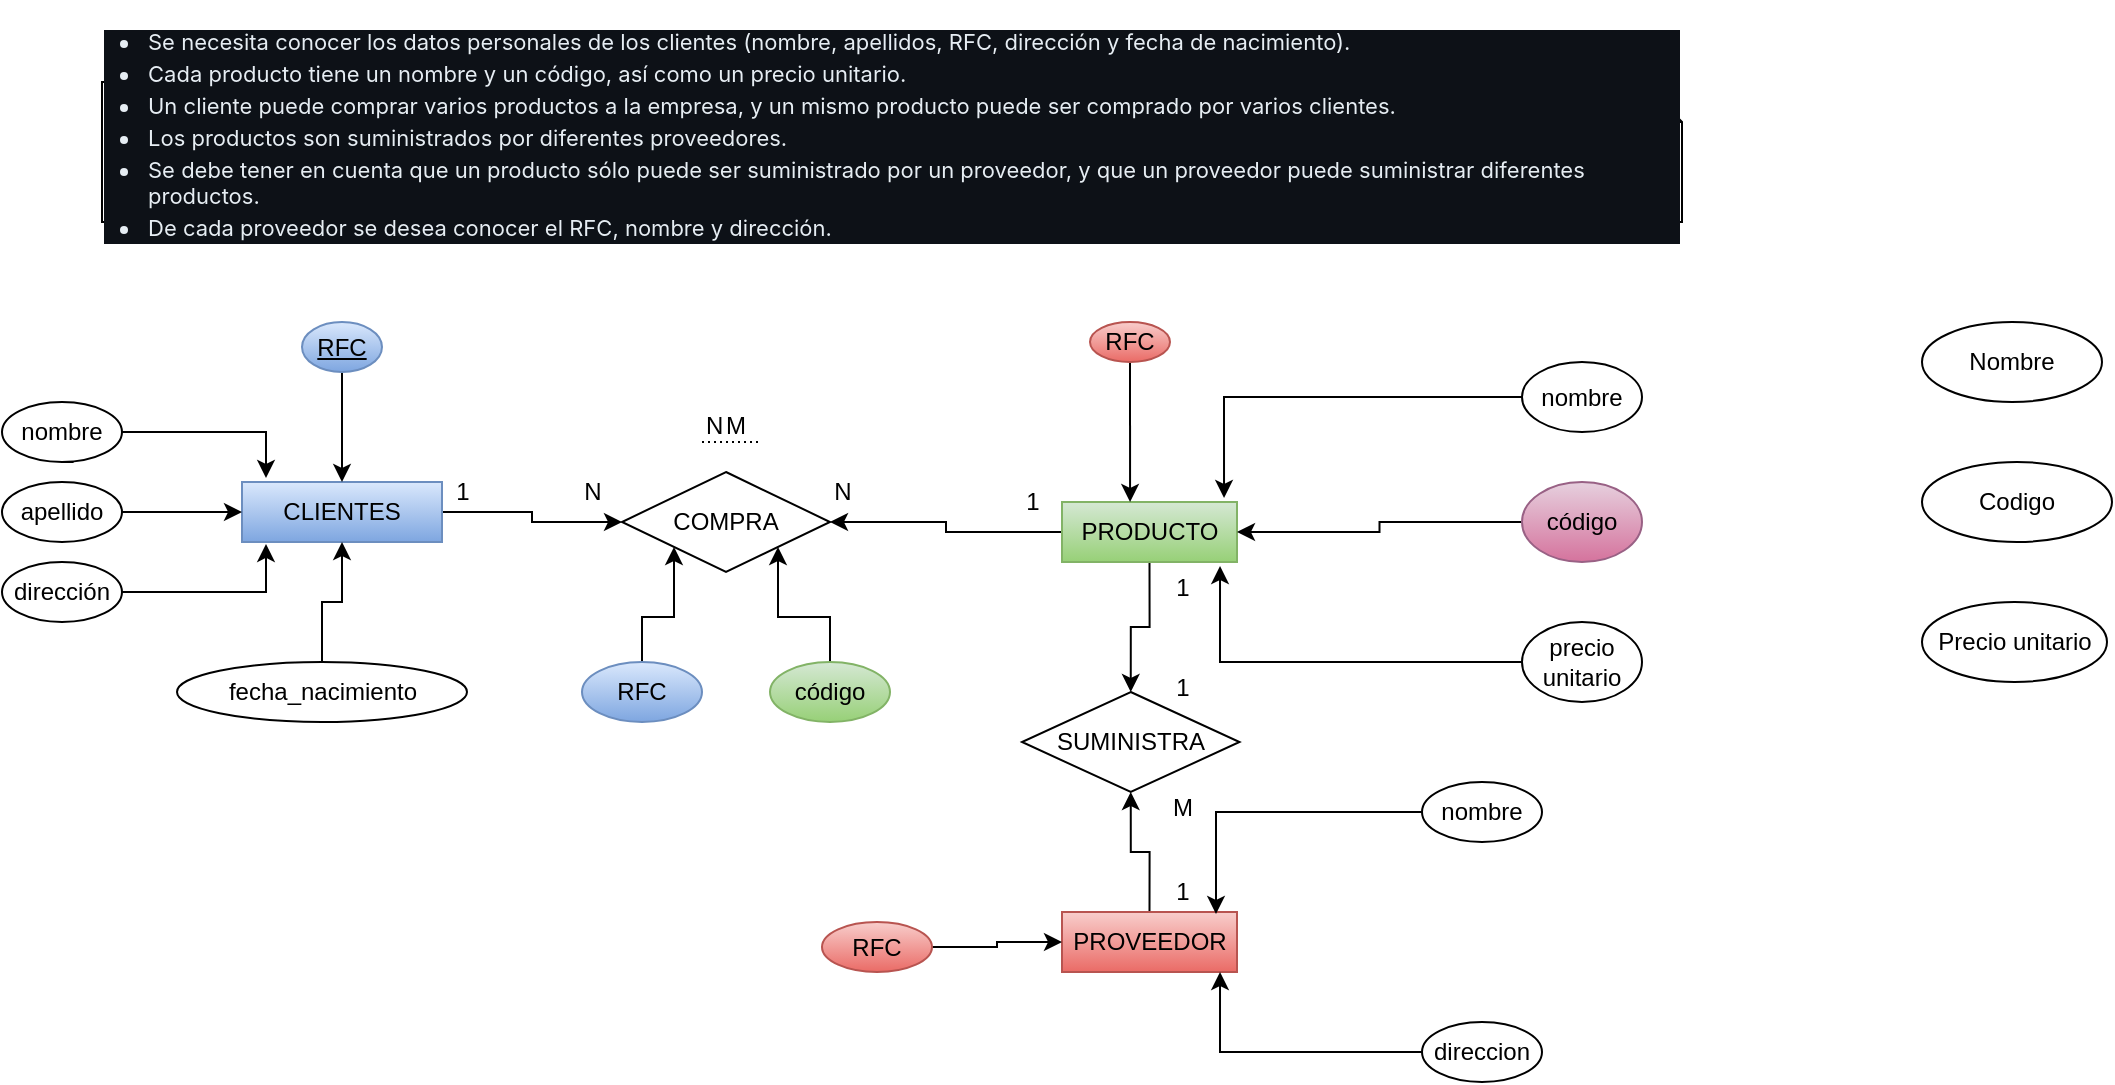 <mxfile version="21.7.4" type="github">
  <diagram name="Página-1" id="YRrxscmIG7051MTdeDOo">
    <mxGraphModel dx="1707" dy="470" grid="1" gridSize="10" guides="1" tooltips="1" connect="1" arrows="1" fold="1" page="1" pageScale="1" pageWidth="827" pageHeight="1169" math="0" shadow="0">
      <root>
        <mxCell id="0" />
        <mxCell id="1" parent="0" />
        <mxCell id="bOBayo8HfqDC3svuPsRR-1" value="&lt;font style=&quot;font-size: 11px;&quot;&gt;&lt;br&gt;&lt;/font&gt;&lt;ul style=&quot;box-sizing: border-box; padding-left: 2em; margin-top: 0px; margin-bottom: 16px; color: rgb(230, 237, 243); font-family: -apple-system, BlinkMacSystemFont, &amp;quot;Segoe UI&amp;quot;, &amp;quot;Noto Sans&amp;quot;, Helvetica, Arial, sans-serif, &amp;quot;Apple Color Emoji&amp;quot;, &amp;quot;Segoe UI Emoji&amp;quot;; font-style: normal; font-variant-ligatures: normal; font-variant-caps: normal; font-weight: 400; letter-spacing: normal; orphans: 2; text-align: start; text-indent: 0px; text-transform: none; widows: 2; word-spacing: 0px; -webkit-text-stroke-width: 0px; background-color: rgb(13, 17, 23); text-decoration-thickness: initial; text-decoration-style: initial; text-decoration-color: initial; font-size: 11px;&quot; dir=&quot;auto&quot;&gt;&lt;li style=&quot;box-sizing: border-box;&quot;&gt;&lt;font style=&quot;font-size: 11px;&quot;&gt;Se necesita conocer los datos personales de los clientes (nombre, apellidos, RFC, dirección y fecha de nacimiento).&lt;/font&gt;&lt;/li&gt;&lt;li style=&quot;box-sizing: border-box; margin-top: 0.25em;&quot;&gt;&lt;font style=&quot;font-size: 11px;&quot;&gt;Cada producto tiene un nombre y un código, así como un precio unitario.&lt;/font&gt;&lt;/li&gt;&lt;li style=&quot;box-sizing: border-box; margin-top: 0.25em;&quot;&gt;&lt;font style=&quot;font-size: 11px;&quot;&gt;Un cliente puede comprar varios productos a la empresa, y un mismo producto puede ser comprado por varios clientes.&lt;/font&gt;&lt;/li&gt;&lt;li style=&quot;box-sizing: border-box; margin-top: 0.25em;&quot;&gt;&lt;font style=&quot;font-size: 11px;&quot;&gt;Los productos son suministrados por diferentes proveedores.&lt;/font&gt;&lt;/li&gt;&lt;li style=&quot;box-sizing: border-box; margin-top: 0.25em;&quot;&gt;&lt;font style=&quot;font-size: 11px;&quot;&gt;Se debe tener en cuenta que un producto sólo puede ser suministrado por un proveedor, y que un proveedor puede suministrar diferentes productos.&lt;/font&gt;&lt;/li&gt;&lt;li style=&quot;box-sizing: border-box; margin-top: 0.25em;&quot;&gt;&lt;font style=&quot;font-size: 11px;&quot;&gt;De cada proveedor se desea conocer el RFC, nombre y dirección.&lt;/font&gt;&lt;/li&gt;&lt;/ul&gt;&lt;font style=&quot;font-size: 11px;&quot;&gt;&lt;br&gt;&lt;/font&gt;" style="shape=note;size=20;whiteSpace=wrap;html=1;" parent="1" vertex="1">
          <mxGeometry x="-80" y="40" width="790" height="70" as="geometry" />
        </mxCell>
        <mxCell id="UgKePbM4dhC3H9dT4CeG-12" style="edgeStyle=orthogonalEdgeStyle;rounded=0;orthogonalLoop=1;jettySize=auto;html=1;exitX=1;exitY=0.5;exitDx=0;exitDy=0;entryX=0;entryY=0.5;entryDx=0;entryDy=0;" edge="1" parent="1" source="bOBayo8HfqDC3svuPsRR-2" target="7aSAzmRbqPZyISDXXuLN-13">
          <mxGeometry relative="1" as="geometry" />
        </mxCell>
        <mxCell id="bOBayo8HfqDC3svuPsRR-2" value="CLIENTES" style="whiteSpace=wrap;html=1;align=center;fillColor=#dae8fc;strokeColor=#6c8ebf;gradientColor=#7ea6e0;" parent="1" vertex="1">
          <mxGeometry x="-10" y="240" width="100" height="30" as="geometry" />
        </mxCell>
        <mxCell id="UgKePbM4dhC3H9dT4CeG-11" style="edgeStyle=orthogonalEdgeStyle;rounded=0;orthogonalLoop=1;jettySize=auto;html=1;exitX=0;exitY=0.5;exitDx=0;exitDy=0;entryX=1;entryY=0.5;entryDx=0;entryDy=0;" edge="1" parent="1" source="bOBayo8HfqDC3svuPsRR-3" target="7aSAzmRbqPZyISDXXuLN-13">
          <mxGeometry relative="1" as="geometry" />
        </mxCell>
        <mxCell id="UgKePbM4dhC3H9dT4CeG-15" style="edgeStyle=orthogonalEdgeStyle;rounded=0;orthogonalLoop=1;jettySize=auto;html=1;exitX=0.5;exitY=1;exitDx=0;exitDy=0;entryX=0.5;entryY=0;entryDx=0;entryDy=0;" edge="1" parent="1" source="bOBayo8HfqDC3svuPsRR-3" target="7aSAzmRbqPZyISDXXuLN-10">
          <mxGeometry relative="1" as="geometry" />
        </mxCell>
        <mxCell id="bOBayo8HfqDC3svuPsRR-3" value="PRODUCTO" style="whiteSpace=wrap;html=1;align=center;fillColor=#d5e8d4;gradientColor=#97d077;strokeColor=#82b366;" parent="1" vertex="1">
          <mxGeometry x="400" y="250" width="87.5" height="30" as="geometry" />
        </mxCell>
        <mxCell id="7aSAzmRbqPZyISDXXuLN-12" style="edgeStyle=orthogonalEdgeStyle;rounded=0;orthogonalLoop=1;jettySize=auto;html=1;exitX=0.5;exitY=1;exitDx=0;exitDy=0;" parent="1" source="bOBayo8HfqDC3svuPsRR-6" edge="1">
          <mxGeometry relative="1" as="geometry">
            <mxPoint x="-94.667" y="210.0" as="targetPoint" />
          </mxGeometry>
        </mxCell>
        <mxCell id="UgKePbM4dhC3H9dT4CeG-1" style="edgeStyle=orthogonalEdgeStyle;rounded=0;orthogonalLoop=1;jettySize=auto;html=1;exitX=1;exitY=0.5;exitDx=0;exitDy=0;entryX=0.12;entryY=-0.067;entryDx=0;entryDy=0;entryPerimeter=0;" edge="1" parent="1" source="bOBayo8HfqDC3svuPsRR-6" target="bOBayo8HfqDC3svuPsRR-2">
          <mxGeometry relative="1" as="geometry" />
        </mxCell>
        <mxCell id="bOBayo8HfqDC3svuPsRR-6" value="nombre" style="ellipse;whiteSpace=wrap;html=1;align=center;" parent="1" vertex="1">
          <mxGeometry x="-130" y="200" width="60" height="30" as="geometry" />
        </mxCell>
        <mxCell id="UgKePbM4dhC3H9dT4CeG-2" style="edgeStyle=orthogonalEdgeStyle;rounded=0;orthogonalLoop=1;jettySize=auto;html=1;exitX=1;exitY=0.5;exitDx=0;exitDy=0;entryX=0;entryY=0.5;entryDx=0;entryDy=0;" edge="1" parent="1" source="bOBayo8HfqDC3svuPsRR-7" target="bOBayo8HfqDC3svuPsRR-2">
          <mxGeometry relative="1" as="geometry" />
        </mxCell>
        <mxCell id="bOBayo8HfqDC3svuPsRR-7" value="apellido" style="ellipse;whiteSpace=wrap;html=1;align=center;" parent="1" vertex="1">
          <mxGeometry x="-130" y="240" width="60" height="30" as="geometry" />
        </mxCell>
        <mxCell id="UgKePbM4dhC3H9dT4CeG-3" style="edgeStyle=orthogonalEdgeStyle;rounded=0;orthogonalLoop=1;jettySize=auto;html=1;exitX=1;exitY=0.5;exitDx=0;exitDy=0;entryX=0.12;entryY=1.033;entryDx=0;entryDy=0;entryPerimeter=0;" edge="1" parent="1" source="bOBayo8HfqDC3svuPsRR-8" target="bOBayo8HfqDC3svuPsRR-2">
          <mxGeometry relative="1" as="geometry" />
        </mxCell>
        <mxCell id="bOBayo8HfqDC3svuPsRR-8" value="dirección" style="ellipse;whiteSpace=wrap;html=1;align=center;" parent="1" vertex="1">
          <mxGeometry x="-130" y="280" width="60" height="30" as="geometry" />
        </mxCell>
        <mxCell id="UgKePbM4dhC3H9dT4CeG-7" style="edgeStyle=orthogonalEdgeStyle;rounded=0;orthogonalLoop=1;jettySize=auto;html=1;exitX=0.5;exitY=1;exitDx=0;exitDy=0;entryX=0.5;entryY=0;entryDx=0;entryDy=0;" edge="1" parent="1" source="bOBayo8HfqDC3svuPsRR-9" target="bOBayo8HfqDC3svuPsRR-2">
          <mxGeometry relative="1" as="geometry" />
        </mxCell>
        <mxCell id="bOBayo8HfqDC3svuPsRR-9" value="RFC" style="ellipse;whiteSpace=wrap;html=1;align=center;fontStyle=4;fillColor=#dae8fc;strokeColor=#6c8ebf;gradientColor=#7ea6e0;" parent="1" vertex="1">
          <mxGeometry x="20" y="160" width="40" height="25" as="geometry" />
        </mxCell>
        <mxCell id="UgKePbM4dhC3H9dT4CeG-8" style="edgeStyle=orthogonalEdgeStyle;rounded=0;orthogonalLoop=1;jettySize=auto;html=1;exitX=0.5;exitY=0;exitDx=0;exitDy=0;" edge="1" parent="1" source="bOBayo8HfqDC3svuPsRR-10" target="bOBayo8HfqDC3svuPsRR-2">
          <mxGeometry relative="1" as="geometry" />
        </mxCell>
        <mxCell id="bOBayo8HfqDC3svuPsRR-10" value="fecha_nacimiento" style="ellipse;whiteSpace=wrap;html=1;align=center;" parent="1" vertex="1">
          <mxGeometry x="-42.5" y="330" width="145" height="30" as="geometry" />
        </mxCell>
        <mxCell id="bOBayo8HfqDC3svuPsRR-11" value="" style="endArrow=none;html=1;rounded=0;dashed=1;dashPattern=1 2;" parent="1" edge="1">
          <mxGeometry relative="1" as="geometry">
            <mxPoint x="220" y="220" as="sourcePoint" />
            <mxPoint x="250" y="220" as="targetPoint" />
            <Array as="points" />
          </mxGeometry>
        </mxCell>
        <mxCell id="bOBayo8HfqDC3svuPsRR-12" value="N" style="resizable=0;html=1;whiteSpace=wrap;align=left;verticalAlign=bottom;" parent="bOBayo8HfqDC3svuPsRR-11" connectable="0" vertex="1">
          <mxGeometry x="-1" relative="1" as="geometry">
            <mxPoint as="offset" />
          </mxGeometry>
        </mxCell>
        <mxCell id="bOBayo8HfqDC3svuPsRR-13" value="M" style="resizable=0;html=1;whiteSpace=wrap;align=right;verticalAlign=bottom;" parent="bOBayo8HfqDC3svuPsRR-11" connectable="0" vertex="1">
          <mxGeometry x="1" relative="1" as="geometry">
            <mxPoint x="-7" as="offset" />
          </mxGeometry>
        </mxCell>
        <mxCell id="UgKePbM4dhC3H9dT4CeG-25" style="edgeStyle=orthogonalEdgeStyle;rounded=0;orthogonalLoop=1;jettySize=auto;html=1;exitX=0.5;exitY=1;exitDx=0;exitDy=0;entryX=0.389;entryY=0;entryDx=0;entryDy=0;entryPerimeter=0;" edge="1" parent="1" source="7aSAzmRbqPZyISDXXuLN-4" target="bOBayo8HfqDC3svuPsRR-3">
          <mxGeometry relative="1" as="geometry" />
        </mxCell>
        <mxCell id="7aSAzmRbqPZyISDXXuLN-4" value="RFC" style="ellipse;whiteSpace=wrap;html=1;fillColor=#f8cecc;strokeColor=#b85450;gradientColor=#ea6b66;" parent="1" vertex="1">
          <mxGeometry x="414" y="160" width="40" height="20" as="geometry" />
        </mxCell>
        <mxCell id="7aSAzmRbqPZyISDXXuLN-5" value="Nombre" style="ellipse;whiteSpace=wrap;html=1;" parent="1" vertex="1">
          <mxGeometry x="830" y="160" width="90" height="40" as="geometry" />
        </mxCell>
        <mxCell id="7aSAzmRbqPZyISDXXuLN-6" value="Codigo" style="ellipse;whiteSpace=wrap;html=1;" parent="1" vertex="1">
          <mxGeometry x="830" y="230" width="95" height="40" as="geometry" />
        </mxCell>
        <mxCell id="7aSAzmRbqPZyISDXXuLN-8" value="Precio unitario" style="ellipse;whiteSpace=wrap;html=1;" parent="1" vertex="1">
          <mxGeometry x="830" y="300" width="92.5" height="40" as="geometry" />
        </mxCell>
        <mxCell id="7aSAzmRbqPZyISDXXuLN-9" value="" style="ellipse;whiteSpace=wrap;html=1;" parent="1" vertex="1">
          <mxGeometry x="640" y="120" width="90" as="geometry" />
        </mxCell>
        <mxCell id="7aSAzmRbqPZyISDXXuLN-10" value="SUMINISTRA" style="rhombus;whiteSpace=wrap;html=1;" parent="1" vertex="1">
          <mxGeometry x="380" y="345" width="108.75" height="50" as="geometry" />
        </mxCell>
        <mxCell id="UgKePbM4dhC3H9dT4CeG-17" style="edgeStyle=orthogonalEdgeStyle;rounded=0;orthogonalLoop=1;jettySize=auto;html=1;exitX=0.5;exitY=0;exitDx=0;exitDy=0;entryX=0.5;entryY=1;entryDx=0;entryDy=0;" edge="1" parent="1" source="7aSAzmRbqPZyISDXXuLN-11" target="7aSAzmRbqPZyISDXXuLN-10">
          <mxGeometry relative="1" as="geometry" />
        </mxCell>
        <mxCell id="7aSAzmRbqPZyISDXXuLN-11" value="PROVEEDOR" style="rounded=0;whiteSpace=wrap;html=1;fillColor=#f8cecc;gradientColor=#ea6b66;strokeColor=#b85450;" parent="1" vertex="1">
          <mxGeometry x="400" y="455" width="87.5" height="30" as="geometry" />
        </mxCell>
        <mxCell id="7aSAzmRbqPZyISDXXuLN-13" value="COMPRA" style="rhombus;whiteSpace=wrap;html=1;" parent="1" vertex="1">
          <mxGeometry x="180" y="235" width="104" height="50" as="geometry" />
        </mxCell>
        <mxCell id="UgKePbM4dhC3H9dT4CeG-13" style="edgeStyle=orthogonalEdgeStyle;rounded=0;orthogonalLoop=1;jettySize=auto;html=1;exitX=0.5;exitY=0;exitDx=0;exitDy=0;entryX=0;entryY=1;entryDx=0;entryDy=0;" edge="1" parent="1" source="7aSAzmRbqPZyISDXXuLN-16" target="7aSAzmRbqPZyISDXXuLN-13">
          <mxGeometry relative="1" as="geometry" />
        </mxCell>
        <mxCell id="7aSAzmRbqPZyISDXXuLN-16" value="RFC" style="ellipse;whiteSpace=wrap;html=1;align=center;fillColor=#dae8fc;gradientColor=#7ea6e0;strokeColor=#6c8ebf;" parent="1" vertex="1">
          <mxGeometry x="160" y="330" width="60" height="30" as="geometry" />
        </mxCell>
        <mxCell id="UgKePbM4dhC3H9dT4CeG-14" style="edgeStyle=orthogonalEdgeStyle;rounded=0;orthogonalLoop=1;jettySize=auto;html=1;exitX=0.5;exitY=0;exitDx=0;exitDy=0;entryX=1;entryY=1;entryDx=0;entryDy=0;" edge="1" parent="1" source="7aSAzmRbqPZyISDXXuLN-17" target="7aSAzmRbqPZyISDXXuLN-13">
          <mxGeometry relative="1" as="geometry" />
        </mxCell>
        <mxCell id="7aSAzmRbqPZyISDXXuLN-17" value="código" style="ellipse;whiteSpace=wrap;html=1;align=center;fillColor=#d5e8d4;gradientColor=#97d077;strokeColor=#82b366;" parent="1" vertex="1">
          <mxGeometry x="254" y="330" width="60" height="30" as="geometry" />
        </mxCell>
        <mxCell id="UgKePbM4dhC3H9dT4CeG-18" style="edgeStyle=orthogonalEdgeStyle;rounded=0;orthogonalLoop=1;jettySize=auto;html=1;exitX=1;exitY=0.5;exitDx=0;exitDy=0;entryX=0;entryY=0.5;entryDx=0;entryDy=0;" edge="1" parent="1" source="7aSAzmRbqPZyISDXXuLN-23" target="7aSAzmRbqPZyISDXXuLN-11">
          <mxGeometry relative="1" as="geometry" />
        </mxCell>
        <mxCell id="7aSAzmRbqPZyISDXXuLN-23" value="RFC" style="ellipse;whiteSpace=wrap;html=1;align=center;fillColor=#f8cecc;strokeColor=#b85450;gradientColor=#ea6b66;" parent="1" vertex="1">
          <mxGeometry x="280" y="460" width="55" height="25" as="geometry" />
        </mxCell>
        <mxCell id="UgKePbM4dhC3H9dT4CeG-19" style="edgeStyle=orthogonalEdgeStyle;rounded=0;orthogonalLoop=1;jettySize=auto;html=1;exitX=0;exitY=0.5;exitDx=0;exitDy=0;entryX=0.88;entryY=0.033;entryDx=0;entryDy=0;entryPerimeter=0;" edge="1" parent="1" source="7aSAzmRbqPZyISDXXuLN-24" target="7aSAzmRbqPZyISDXXuLN-11">
          <mxGeometry relative="1" as="geometry" />
        </mxCell>
        <mxCell id="7aSAzmRbqPZyISDXXuLN-24" value="nombre" style="ellipse;whiteSpace=wrap;html=1;align=center;" parent="1" vertex="1">
          <mxGeometry x="580" y="390" width="60" height="30" as="geometry" />
        </mxCell>
        <mxCell id="UgKePbM4dhC3H9dT4CeG-20" style="edgeStyle=orthogonalEdgeStyle;rounded=0;orthogonalLoop=1;jettySize=auto;html=1;exitX=0;exitY=0.5;exitDx=0;exitDy=0;entryX=0.903;entryY=1;entryDx=0;entryDy=0;entryPerimeter=0;" edge="1" parent="1" source="7aSAzmRbqPZyISDXXuLN-25" target="7aSAzmRbqPZyISDXXuLN-11">
          <mxGeometry relative="1" as="geometry" />
        </mxCell>
        <mxCell id="7aSAzmRbqPZyISDXXuLN-25" value="direccion" style="ellipse;whiteSpace=wrap;html=1;align=center;" parent="1" vertex="1">
          <mxGeometry x="580" y="510" width="60" height="30" as="geometry" />
        </mxCell>
        <mxCell id="UgKePbM4dhC3H9dT4CeG-23" style="edgeStyle=orthogonalEdgeStyle;rounded=0;orthogonalLoop=1;jettySize=auto;html=1;exitX=0;exitY=0.5;exitDx=0;exitDy=0;entryX=0.926;entryY=-0.067;entryDx=0;entryDy=0;entryPerimeter=0;" edge="1" parent="1" source="7aSAzmRbqPZyISDXXuLN-28" target="bOBayo8HfqDC3svuPsRR-3">
          <mxGeometry relative="1" as="geometry" />
        </mxCell>
        <mxCell id="7aSAzmRbqPZyISDXXuLN-28" value="nombre" style="ellipse;whiteSpace=wrap;html=1;align=center;" parent="1" vertex="1">
          <mxGeometry x="630" y="180" width="60" height="35" as="geometry" />
        </mxCell>
        <mxCell id="UgKePbM4dhC3H9dT4CeG-22" style="edgeStyle=orthogonalEdgeStyle;rounded=0;orthogonalLoop=1;jettySize=auto;html=1;exitX=0;exitY=0.5;exitDx=0;exitDy=0;" edge="1" parent="1" source="7aSAzmRbqPZyISDXXuLN-29" target="bOBayo8HfqDC3svuPsRR-3">
          <mxGeometry relative="1" as="geometry" />
        </mxCell>
        <mxCell id="7aSAzmRbqPZyISDXXuLN-29" value="código" style="ellipse;whiteSpace=wrap;html=1;align=center;fillColor=#e6d0de;gradientColor=#d5739d;strokeColor=#996185;" parent="1" vertex="1">
          <mxGeometry x="630" y="240" width="60" height="40" as="geometry" />
        </mxCell>
        <mxCell id="UgKePbM4dhC3H9dT4CeG-21" style="edgeStyle=orthogonalEdgeStyle;rounded=0;orthogonalLoop=1;jettySize=auto;html=1;exitX=0;exitY=0.5;exitDx=0;exitDy=0;entryX=0.903;entryY=1.067;entryDx=0;entryDy=0;entryPerimeter=0;" edge="1" parent="1" source="7aSAzmRbqPZyISDXXuLN-30" target="bOBayo8HfqDC3svuPsRR-3">
          <mxGeometry relative="1" as="geometry" />
        </mxCell>
        <mxCell id="7aSAzmRbqPZyISDXXuLN-30" value="precio unitario" style="ellipse;whiteSpace=wrap;html=1;align=center;" parent="1" vertex="1">
          <mxGeometry x="630" y="310" width="60" height="40" as="geometry" />
        </mxCell>
        <mxCell id="UgKePbM4dhC3H9dT4CeG-26" value="1" style="text;html=1;align=center;verticalAlign=middle;resizable=0;points=[];autosize=1;strokeColor=none;fillColor=none;" vertex="1" parent="1">
          <mxGeometry x="445" y="328" width="30" height="30" as="geometry" />
        </mxCell>
        <mxCell id="UgKePbM4dhC3H9dT4CeG-27" value="M" style="text;html=1;align=center;verticalAlign=middle;resizable=0;points=[];autosize=1;strokeColor=none;fillColor=none;" vertex="1" parent="1">
          <mxGeometry x="445" y="388" width="30" height="30" as="geometry" />
        </mxCell>
        <mxCell id="UgKePbM4dhC3H9dT4CeG-28" value="1" style="text;html=1;align=center;verticalAlign=middle;resizable=0;points=[];autosize=1;strokeColor=none;fillColor=none;" vertex="1" parent="1">
          <mxGeometry x="445" y="278" width="30" height="30" as="geometry" />
        </mxCell>
        <mxCell id="UgKePbM4dhC3H9dT4CeG-29" value="1" style="text;html=1;align=center;verticalAlign=middle;resizable=0;points=[];autosize=1;strokeColor=none;fillColor=none;" vertex="1" parent="1">
          <mxGeometry x="445" y="430" width="30" height="30" as="geometry" />
        </mxCell>
        <mxCell id="UgKePbM4dhC3H9dT4CeG-30" value="1" style="text;html=1;align=center;verticalAlign=middle;resizable=0;points=[];autosize=1;strokeColor=none;fillColor=none;" vertex="1" parent="1">
          <mxGeometry x="370" y="235" width="30" height="30" as="geometry" />
        </mxCell>
        <mxCell id="UgKePbM4dhC3H9dT4CeG-31" value="N" style="text;html=1;align=center;verticalAlign=middle;resizable=0;points=[];autosize=1;strokeColor=none;fillColor=none;" vertex="1" parent="1">
          <mxGeometry x="275" y="230" width="30" height="30" as="geometry" />
        </mxCell>
        <mxCell id="UgKePbM4dhC3H9dT4CeG-32" value="N" style="text;html=1;align=center;verticalAlign=middle;resizable=0;points=[];autosize=1;strokeColor=none;fillColor=none;" vertex="1" parent="1">
          <mxGeometry x="150" y="230" width="30" height="30" as="geometry" />
        </mxCell>
        <mxCell id="UgKePbM4dhC3H9dT4CeG-33" value="1" style="text;html=1;align=center;verticalAlign=middle;resizable=0;points=[];autosize=1;strokeColor=none;fillColor=none;" vertex="1" parent="1">
          <mxGeometry x="85" y="230" width="30" height="30" as="geometry" />
        </mxCell>
      </root>
    </mxGraphModel>
  </diagram>
</mxfile>
